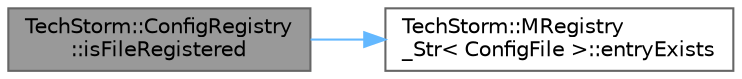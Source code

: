 digraph "TechStorm::ConfigRegistry::isFileRegistered"
{
 // LATEX_PDF_SIZE
  bgcolor="transparent";
  edge [fontname=Helvetica,fontsize=10,labelfontname=Helvetica,labelfontsize=10];
  node [fontname=Helvetica,fontsize=10,shape=box,height=0.2,width=0.4];
  rankdir="LR";
  Node1 [id="Node000001",label="TechStorm::ConfigRegistry\l::isFileRegistered",height=0.2,width=0.4,color="gray40", fillcolor="grey60", style="filled", fontcolor="black",tooltip=" "];
  Node1 -> Node2 [id="edge1_Node000001_Node000002",color="steelblue1",style="solid",tooltip=" "];
  Node2 [id="Node000002",label="TechStorm::MRegistry\l_Str\< ConfigFile \>::entryExists",height=0.2,width=0.4,color="grey40", fillcolor="white", style="filled",URL="$class_tech_storm_1_1_m_registry___str.html#a8c5f19a6e70785609c9d8e60e8bb2f2b",tooltip=" "];
}
